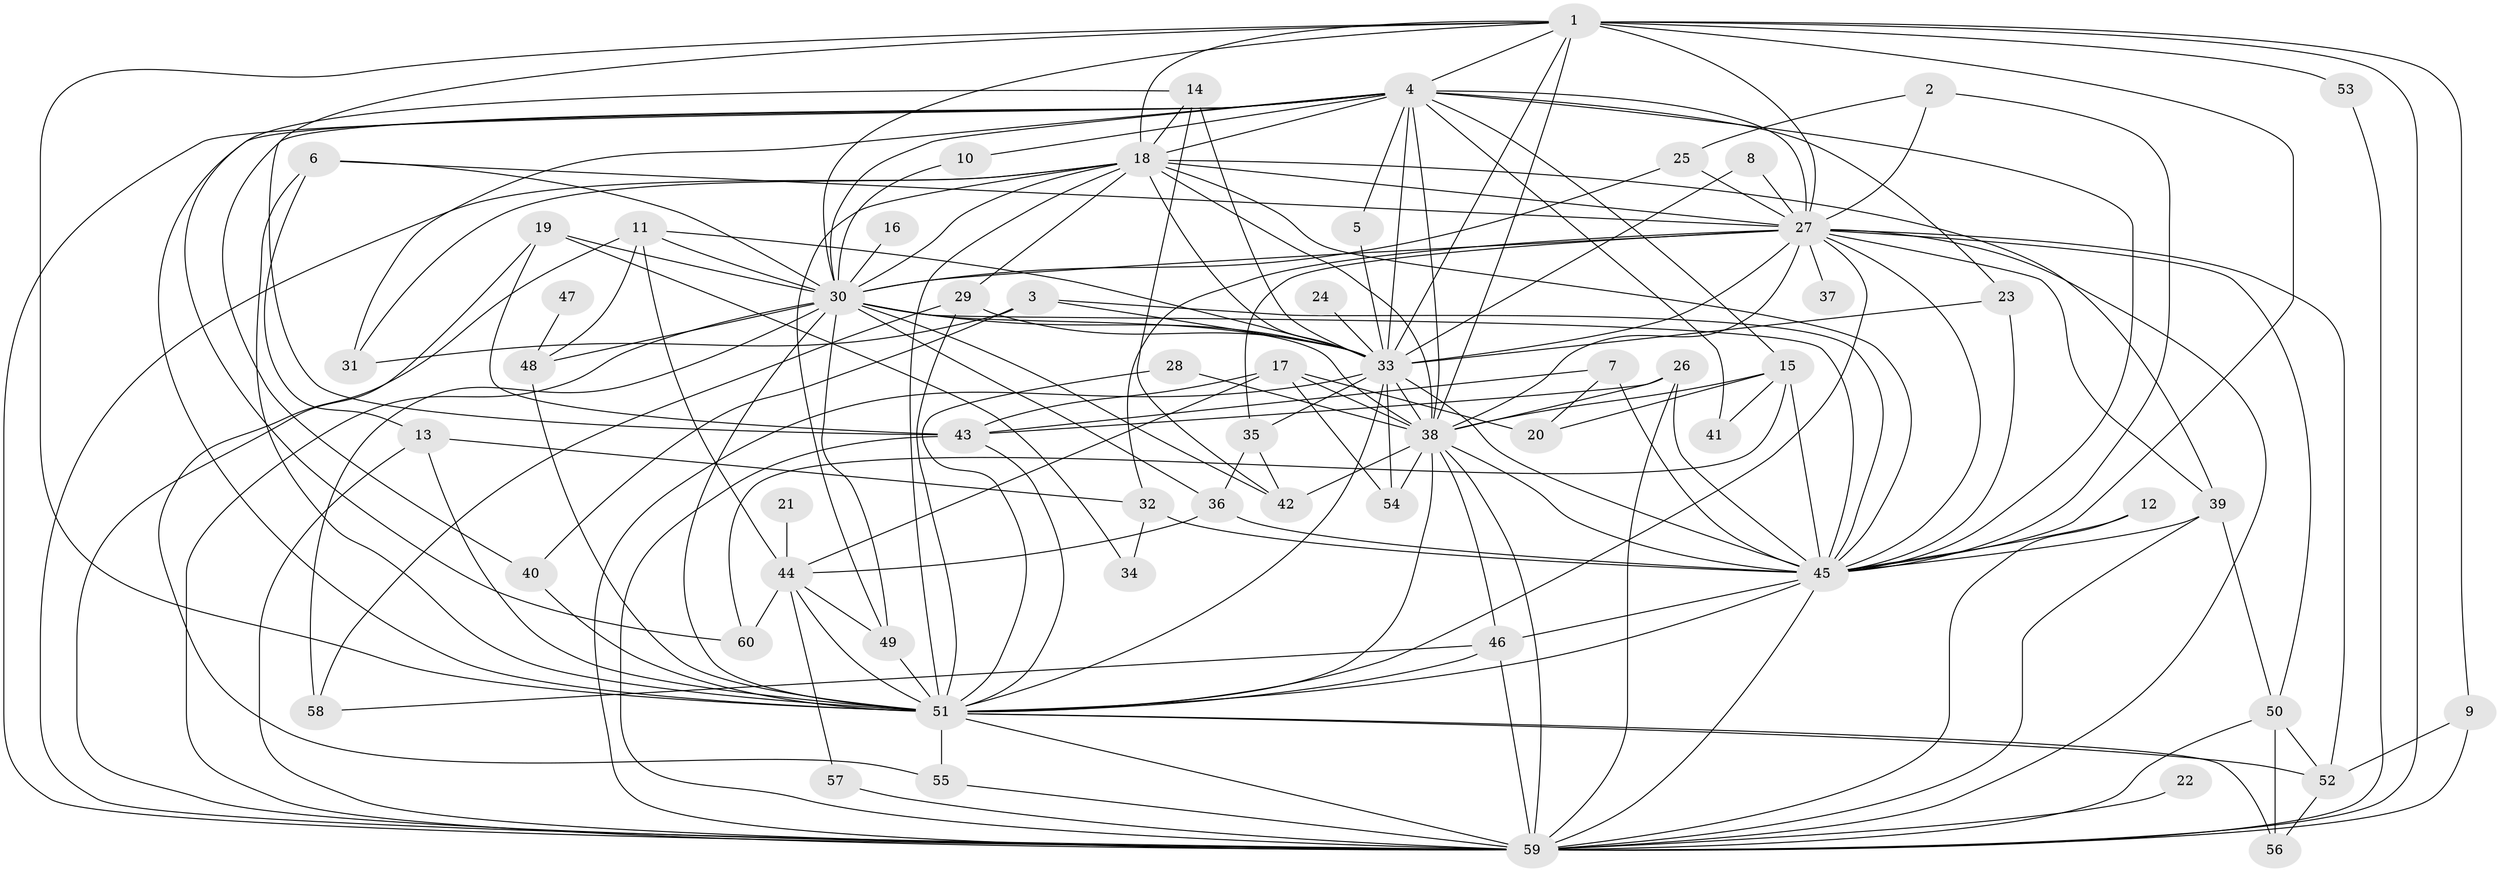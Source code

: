 // original degree distribution, {25: 0.008333333333333333, 19: 0.025, 26: 0.008333333333333333, 24: 0.016666666666666666, 27: 0.008333333333333333, 20: 0.008333333333333333, 22: 0.008333333333333333, 2: 0.5166666666666667, 10: 0.008333333333333333, 3: 0.23333333333333334, 4: 0.1, 7: 0.016666666666666666, 5: 0.041666666666666664}
// Generated by graph-tools (version 1.1) at 2025/01/03/09/25 03:01:20]
// undirected, 60 vertices, 173 edges
graph export_dot {
graph [start="1"]
  node [color=gray90,style=filled];
  1;
  2;
  3;
  4;
  5;
  6;
  7;
  8;
  9;
  10;
  11;
  12;
  13;
  14;
  15;
  16;
  17;
  18;
  19;
  20;
  21;
  22;
  23;
  24;
  25;
  26;
  27;
  28;
  29;
  30;
  31;
  32;
  33;
  34;
  35;
  36;
  37;
  38;
  39;
  40;
  41;
  42;
  43;
  44;
  45;
  46;
  47;
  48;
  49;
  50;
  51;
  52;
  53;
  54;
  55;
  56;
  57;
  58;
  59;
  60;
  1 -- 4 [weight=2.0];
  1 -- 9 [weight=1.0];
  1 -- 18 [weight=2.0];
  1 -- 27 [weight=2.0];
  1 -- 30 [weight=2.0];
  1 -- 33 [weight=2.0];
  1 -- 38 [weight=1.0];
  1 -- 43 [weight=1.0];
  1 -- 45 [weight=1.0];
  1 -- 51 [weight=2.0];
  1 -- 53 [weight=2.0];
  1 -- 59 [weight=1.0];
  2 -- 25 [weight=1.0];
  2 -- 27 [weight=1.0];
  2 -- 45 [weight=1.0];
  3 -- 31 [weight=1.0];
  3 -- 33 [weight=1.0];
  3 -- 40 [weight=1.0];
  3 -- 45 [weight=1.0];
  4 -- 5 [weight=1.0];
  4 -- 10 [weight=1.0];
  4 -- 15 [weight=1.0];
  4 -- 18 [weight=2.0];
  4 -- 23 [weight=1.0];
  4 -- 27 [weight=1.0];
  4 -- 30 [weight=1.0];
  4 -- 31 [weight=1.0];
  4 -- 33 [weight=2.0];
  4 -- 38 [weight=1.0];
  4 -- 40 [weight=1.0];
  4 -- 41 [weight=1.0];
  4 -- 45 [weight=2.0];
  4 -- 51 [weight=1.0];
  4 -- 59 [weight=1.0];
  5 -- 33 [weight=1.0];
  6 -- 13 [weight=1.0];
  6 -- 27 [weight=1.0];
  6 -- 30 [weight=1.0];
  6 -- 51 [weight=1.0];
  7 -- 20 [weight=1.0];
  7 -- 43 [weight=1.0];
  7 -- 45 [weight=1.0];
  8 -- 27 [weight=1.0];
  8 -- 33 [weight=1.0];
  9 -- 52 [weight=1.0];
  9 -- 59 [weight=2.0];
  10 -- 30 [weight=1.0];
  11 -- 30 [weight=1.0];
  11 -- 33 [weight=1.0];
  11 -- 44 [weight=1.0];
  11 -- 48 [weight=1.0];
  11 -- 55 [weight=1.0];
  12 -- 45 [weight=2.0];
  12 -- 59 [weight=1.0];
  13 -- 32 [weight=1.0];
  13 -- 51 [weight=1.0];
  13 -- 59 [weight=2.0];
  14 -- 18 [weight=1.0];
  14 -- 33 [weight=1.0];
  14 -- 42 [weight=1.0];
  14 -- 60 [weight=1.0];
  15 -- 20 [weight=1.0];
  15 -- 38 [weight=1.0];
  15 -- 41 [weight=1.0];
  15 -- 45 [weight=2.0];
  15 -- 60 [weight=1.0];
  16 -- 30 [weight=1.0];
  17 -- 20 [weight=1.0];
  17 -- 38 [weight=1.0];
  17 -- 43 [weight=1.0];
  17 -- 44 [weight=1.0];
  17 -- 54 [weight=1.0];
  18 -- 27 [weight=1.0];
  18 -- 29 [weight=1.0];
  18 -- 30 [weight=1.0];
  18 -- 31 [weight=1.0];
  18 -- 33 [weight=1.0];
  18 -- 38 [weight=3.0];
  18 -- 39 [weight=1.0];
  18 -- 45 [weight=2.0];
  18 -- 49 [weight=1.0];
  18 -- 51 [weight=2.0];
  18 -- 59 [weight=1.0];
  19 -- 30 [weight=1.0];
  19 -- 34 [weight=1.0];
  19 -- 43 [weight=1.0];
  19 -- 59 [weight=1.0];
  21 -- 44 [weight=1.0];
  22 -- 59 [weight=1.0];
  23 -- 33 [weight=1.0];
  23 -- 45 [weight=1.0];
  24 -- 33 [weight=1.0];
  25 -- 27 [weight=1.0];
  25 -- 30 [weight=1.0];
  26 -- 38 [weight=1.0];
  26 -- 43 [weight=1.0];
  26 -- 45 [weight=1.0];
  26 -- 59 [weight=1.0];
  27 -- 30 [weight=1.0];
  27 -- 32 [weight=1.0];
  27 -- 33 [weight=2.0];
  27 -- 35 [weight=1.0];
  27 -- 37 [weight=1.0];
  27 -- 38 [weight=1.0];
  27 -- 39 [weight=1.0];
  27 -- 45 [weight=1.0];
  27 -- 50 [weight=1.0];
  27 -- 51 [weight=1.0];
  27 -- 52 [weight=1.0];
  27 -- 59 [weight=1.0];
  28 -- 38 [weight=1.0];
  28 -- 51 [weight=1.0];
  29 -- 33 [weight=1.0];
  29 -- 51 [weight=1.0];
  29 -- 58 [weight=1.0];
  30 -- 33 [weight=2.0];
  30 -- 36 [weight=1.0];
  30 -- 38 [weight=1.0];
  30 -- 42 [weight=1.0];
  30 -- 45 [weight=1.0];
  30 -- 48 [weight=1.0];
  30 -- 49 [weight=1.0];
  30 -- 51 [weight=1.0];
  30 -- 58 [weight=1.0];
  30 -- 59 [weight=1.0];
  32 -- 34 [weight=1.0];
  32 -- 45 [weight=1.0];
  33 -- 35 [weight=1.0];
  33 -- 38 [weight=1.0];
  33 -- 45 [weight=1.0];
  33 -- 51 [weight=1.0];
  33 -- 54 [weight=1.0];
  33 -- 59 [weight=1.0];
  35 -- 36 [weight=1.0];
  35 -- 42 [weight=1.0];
  36 -- 44 [weight=1.0];
  36 -- 45 [weight=1.0];
  38 -- 42 [weight=1.0];
  38 -- 45 [weight=3.0];
  38 -- 46 [weight=1.0];
  38 -- 51 [weight=1.0];
  38 -- 54 [weight=1.0];
  38 -- 59 [weight=1.0];
  39 -- 45 [weight=1.0];
  39 -- 50 [weight=1.0];
  39 -- 59 [weight=1.0];
  40 -- 51 [weight=2.0];
  43 -- 51 [weight=1.0];
  43 -- 59 [weight=1.0];
  44 -- 49 [weight=1.0];
  44 -- 51 [weight=1.0];
  44 -- 57 [weight=1.0];
  44 -- 60 [weight=1.0];
  45 -- 46 [weight=1.0];
  45 -- 51 [weight=1.0];
  45 -- 59 [weight=1.0];
  46 -- 51 [weight=1.0];
  46 -- 58 [weight=1.0];
  46 -- 59 [weight=1.0];
  47 -- 48 [weight=1.0];
  48 -- 51 [weight=1.0];
  49 -- 51 [weight=1.0];
  50 -- 52 [weight=1.0];
  50 -- 56 [weight=1.0];
  50 -- 59 [weight=1.0];
  51 -- 52 [weight=1.0];
  51 -- 55 [weight=1.0];
  51 -- 56 [weight=1.0];
  51 -- 59 [weight=1.0];
  52 -- 56 [weight=1.0];
  53 -- 59 [weight=1.0];
  55 -- 59 [weight=1.0];
  57 -- 59 [weight=1.0];
}
